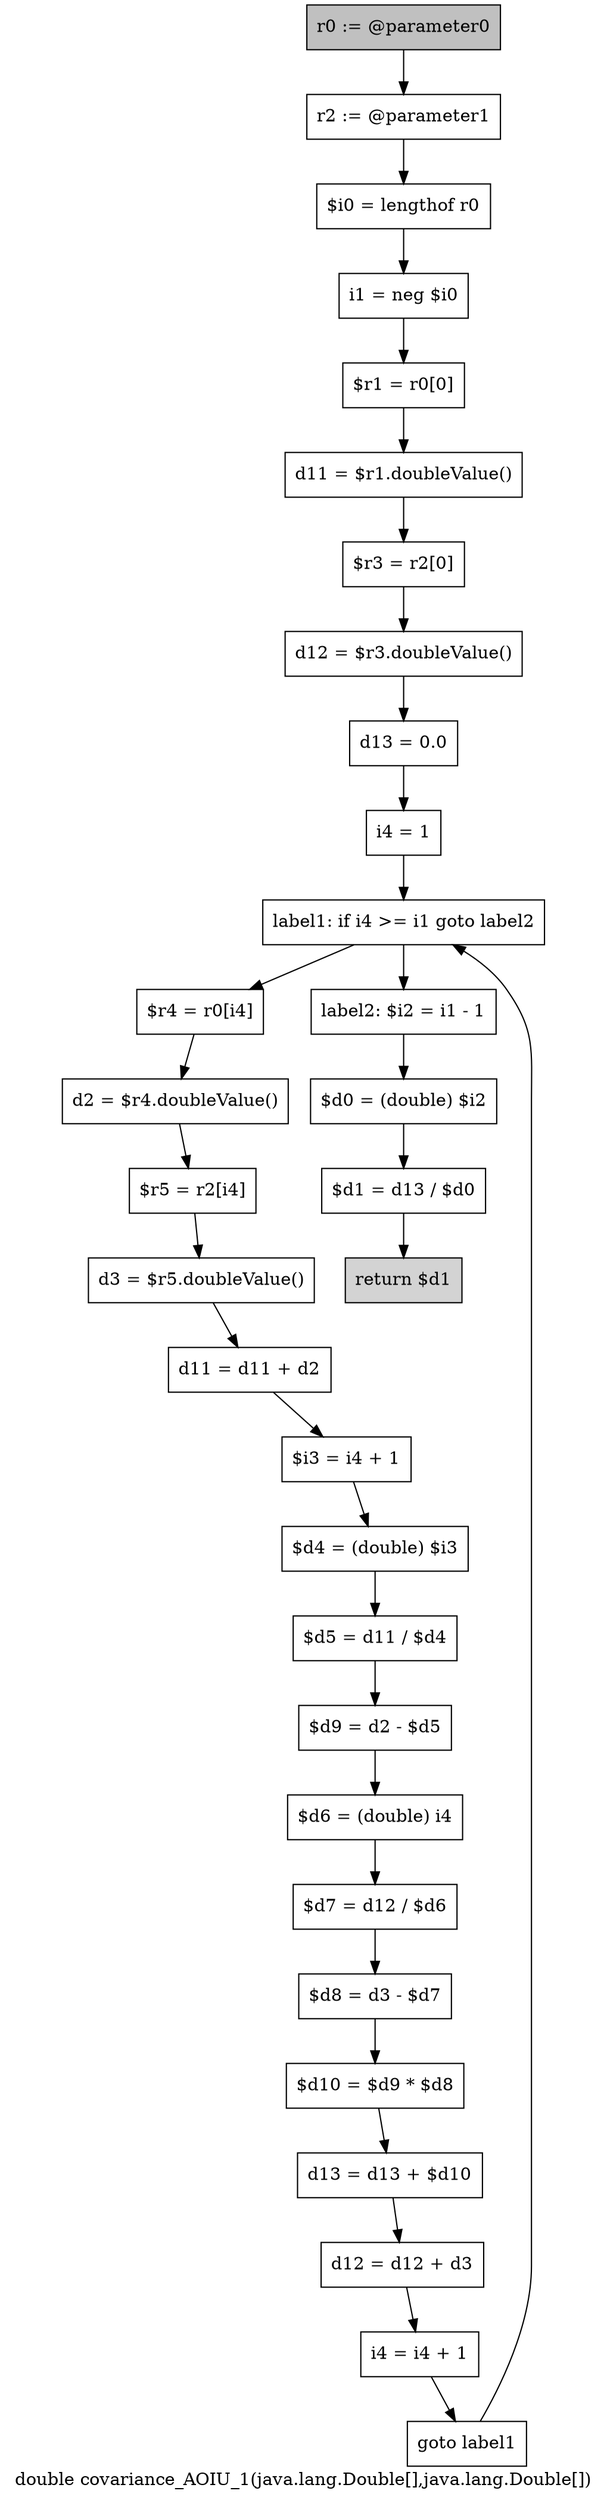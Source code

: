 digraph "double covariance_AOIU_1(java.lang.Double[],java.lang.Double[])" {
    label="double covariance_AOIU_1(java.lang.Double[],java.lang.Double[])";
    node [shape=box];
    "0" [style=filled,fillcolor=gray,label="r0 := @parameter0",];
    "1" [label="r2 := @parameter1",];
    "0"->"1";
    "2" [label="$i0 = lengthof r0",];
    "1"->"2";
    "3" [label="i1 = neg $i0",];
    "2"->"3";
    "4" [label="$r1 = r0[0]",];
    "3"->"4";
    "5" [label="d11 = $r1.doubleValue()",];
    "4"->"5";
    "6" [label="$r3 = r2[0]",];
    "5"->"6";
    "7" [label="d12 = $r3.doubleValue()",];
    "6"->"7";
    "8" [label="d13 = 0.0",];
    "7"->"8";
    "9" [label="i4 = 1",];
    "8"->"9";
    "10" [label="label1: if i4 >= i1 goto label2",];
    "9"->"10";
    "11" [label="$r4 = r0[i4]",];
    "10"->"11";
    "28" [label="label2: $i2 = i1 - 1",];
    "10"->"28";
    "12" [label="d2 = $r4.doubleValue()",];
    "11"->"12";
    "13" [label="$r5 = r2[i4]",];
    "12"->"13";
    "14" [label="d3 = $r5.doubleValue()",];
    "13"->"14";
    "15" [label="d11 = d11 + d2",];
    "14"->"15";
    "16" [label="$i3 = i4 + 1",];
    "15"->"16";
    "17" [label="$d4 = (double) $i3",];
    "16"->"17";
    "18" [label="$d5 = d11 / $d4",];
    "17"->"18";
    "19" [label="$d9 = d2 - $d5",];
    "18"->"19";
    "20" [label="$d6 = (double) i4",];
    "19"->"20";
    "21" [label="$d7 = d12 / $d6",];
    "20"->"21";
    "22" [label="$d8 = d3 - $d7",];
    "21"->"22";
    "23" [label="$d10 = $d9 * $d8",];
    "22"->"23";
    "24" [label="d13 = d13 + $d10",];
    "23"->"24";
    "25" [label="d12 = d12 + d3",];
    "24"->"25";
    "26" [label="i4 = i4 + 1",];
    "25"->"26";
    "27" [label="goto label1",];
    "26"->"27";
    "27"->"10";
    "29" [label="$d0 = (double) $i2",];
    "28"->"29";
    "30" [label="$d1 = d13 / $d0",];
    "29"->"30";
    "31" [style=filled,fillcolor=lightgray,label="return $d1",];
    "30"->"31";
}
